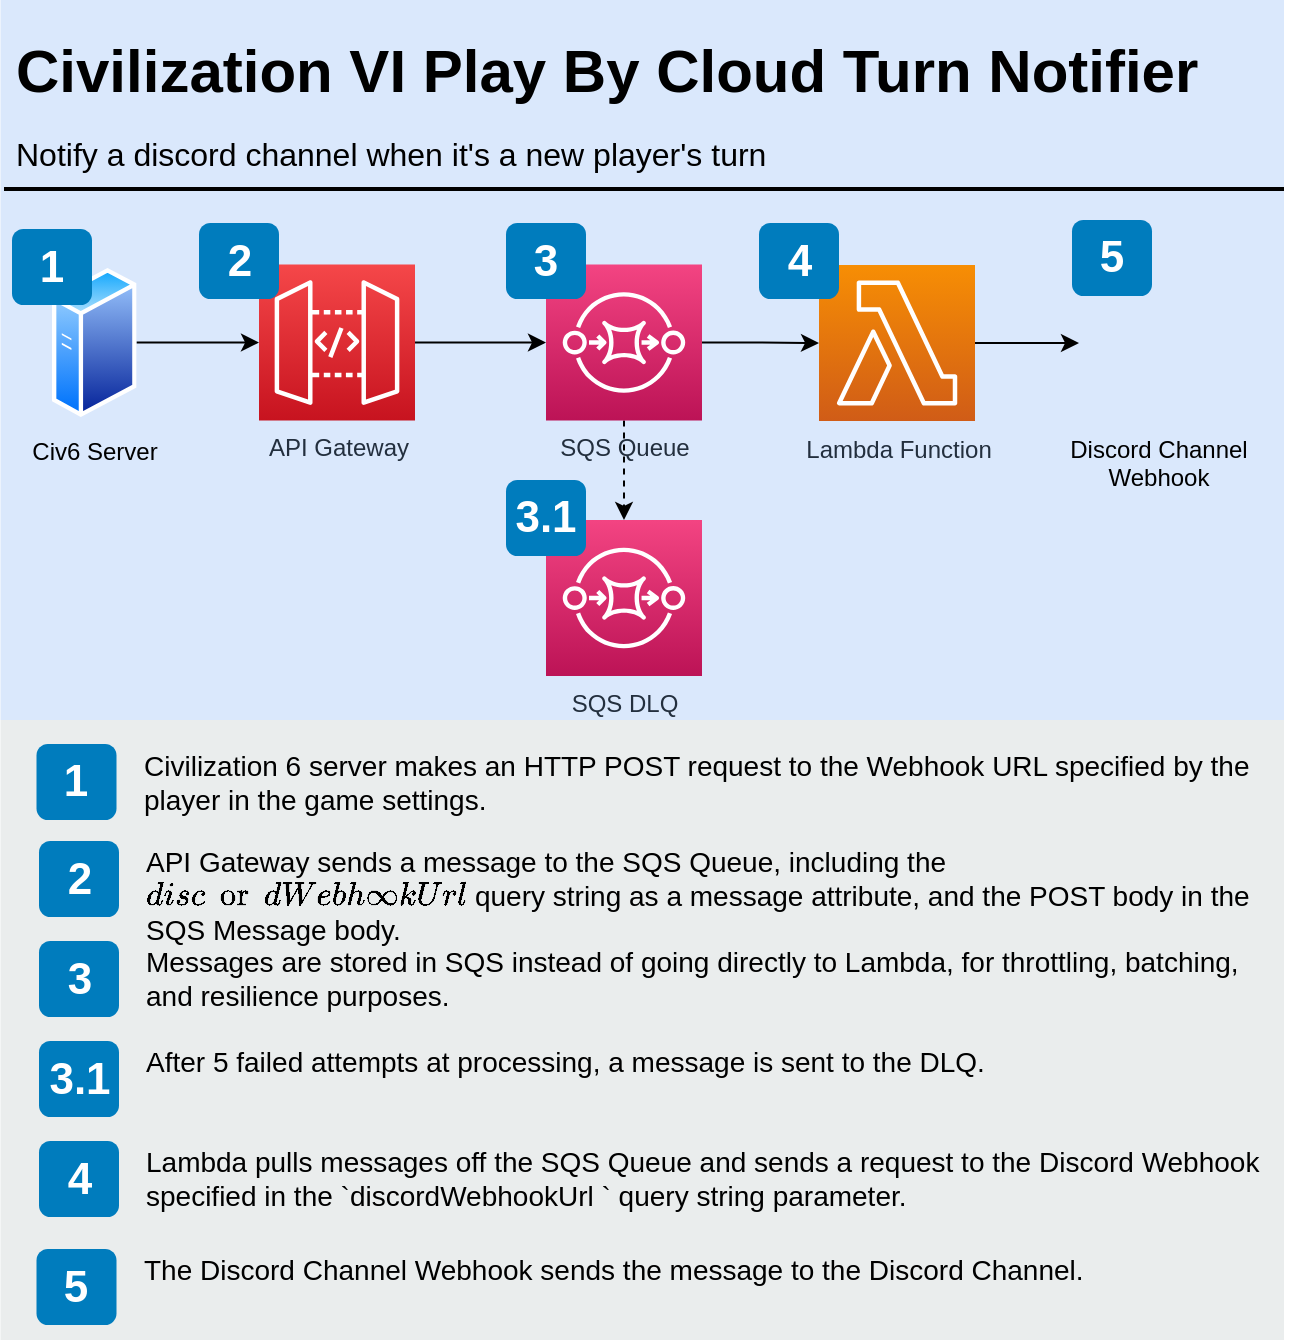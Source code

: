 <mxfile version="12.6.5" type="device"><diagram id="Ht1M8jgEwFfnCIfOTk4-" name="Page-1"><mxGraphModel dx="1106" dy="750" grid="1" gridSize="10" guides="1" tooltips="1" connect="1" arrows="1" fold="1" page="1" pageScale="1" pageWidth="1169" pageHeight="827" math="0" shadow="0"><root><mxCell id="0"/><mxCell id="1" parent="0"/><mxCell id="sEZN5ELrVpMLh0jPt8Aa-7" value="" style="rounded=0;whiteSpace=wrap;html=1;fillColor=#dae8fc;fontSize=22;strokeColor=none;labelBackgroundColor=none;" vertex="1" parent="1"><mxGeometry x="38.25" y="50" width="641.75" height="360" as="geometry"/></mxCell><mxCell id="-QjtrjUzRDEMRZ5MF8oH-47" value="Civilization VI&amp;nbsp;Play By Cloud Turn Notifier" style="text;html=1;resizable=0;points=[];autosize=1;align=left;verticalAlign=top;spacingTop=-4;fontSize=30;fontStyle=1" parent="1" vertex="1"><mxGeometry x="44" y="64.5" width="610" height="40" as="geometry"/></mxCell><mxCell id="-QjtrjUzRDEMRZ5MF8oH-48" value="Notify a discord channel when it's a new player's turn" style="text;html=1;resizable=0;points=[];autosize=1;align=left;verticalAlign=top;spacingTop=-4;fontSize=16;" parent="1" vertex="1"><mxGeometry x="44" y="114.5" width="390" height="20" as="geometry"/></mxCell><mxCell id="SCVMTBWpLvtzJIhz15lM-1" value="" style="line;strokeWidth=2;html=1;fontSize=14;" parent="1" vertex="1"><mxGeometry x="40" y="139.5" width="640" height="10" as="geometry"/></mxCell><mxCell id="7OVz4w7n9kzEPWy-4BBC-3" value="" style="rounded=0;whiteSpace=wrap;html=1;fillColor=#EAEDED;fontSize=22;fontColor=#FFFFFF;strokeColor=none;labelBackgroundColor=none;" parent="1" vertex="1"><mxGeometry x="38.25" y="410" width="641.75" height="310" as="geometry"/></mxCell><mxCell id="7OVz4w7n9kzEPWy-4BBC-4" value="1" style="rounded=1;whiteSpace=wrap;html=1;fillColor=#007CBD;strokeColor=none;fontColor=#FFFFFF;fontStyle=1;fontSize=22;labelBackgroundColor=none;" parent="1" vertex="1"><mxGeometry x="56.25" y="422" width="40" height="38" as="geometry"/></mxCell><mxCell id="7OVz4w7n9kzEPWy-4BBC-13" value="&lt;span&gt;Civilization 6 server makes an HTTP POST request to the Webhook URL specified by the player in the game settings.&lt;/span&gt;" style="text;html=1;align=left;verticalAlign=top;spacingTop=-4;fontSize=14;labelBackgroundColor=none;whiteSpace=wrap;" parent="1" vertex="1"><mxGeometry x="107.75" y="421.5" width="562.25" height="37.5" as="geometry"/></mxCell><mxCell id="3WQ5lmmsxulcYS7ZOi2i-3" value="" style="edgeStyle=orthogonalEdgeStyle;rounded=0;orthogonalLoop=1;jettySize=auto;html=1;" parent="1" source="2b4bmFmLt_h0APgNjwQL-1" target="2b4bmFmLt_h0APgNjwQL-3" edge="1"><mxGeometry relative="1" as="geometry"/></mxCell><mxCell id="3WQ5lmmsxulcYS7ZOi2i-5" value="" style="edgeStyle=orthogonalEdgeStyle;rounded=0;orthogonalLoop=1;jettySize=auto;html=1;" parent="1" source="2b4bmFmLt_h0APgNjwQL-3" target="2b4bmFmLt_h0APgNjwQL-7" edge="1"><mxGeometry relative="1" as="geometry"/></mxCell><mxCell id="2b4bmFmLt_h0APgNjwQL-3" value="API Gateway" style="outlineConnect=0;fontColor=#232F3E;gradientColor=#F54749;gradientDirection=north;fillColor=#C7131F;strokeColor=#ffffff;dashed=0;verticalLabelPosition=bottom;verticalAlign=top;align=center;html=1;fontSize=12;fontStyle=0;aspect=fixed;shape=mxgraph.aws4.resourceIcon;resIcon=mxgraph.aws4.api_gateway;labelBackgroundColor=none;" parent="1" vertex="1"><mxGeometry x="167.5" y="182.25" width="78" height="78" as="geometry"/></mxCell><mxCell id="3WQ5lmmsxulcYS7ZOi2i-6" value="" style="edgeStyle=orthogonalEdgeStyle;rounded=0;orthogonalLoop=1;jettySize=auto;html=1;" parent="1" source="2b4bmFmLt_h0APgNjwQL-7" target="2b4bmFmLt_h0APgNjwQL-9" edge="1"><mxGeometry relative="1" as="geometry"/></mxCell><mxCell id="sEZN5ELrVpMLh0jPt8Aa-3" value="" style="edgeStyle=orthogonalEdgeStyle;rounded=0;orthogonalLoop=1;jettySize=auto;html=1;dashed=1;" edge="1" parent="1" source="2b4bmFmLt_h0APgNjwQL-7" target="sEZN5ELrVpMLh0jPt8Aa-2"><mxGeometry relative="1" as="geometry"/></mxCell><mxCell id="2b4bmFmLt_h0APgNjwQL-7" value="SQS Queue" style="outlineConnect=0;fontColor=#232F3E;gradientColor=#F34482;gradientDirection=north;fillColor=#BC1356;strokeColor=#ffffff;dashed=0;verticalLabelPosition=bottom;verticalAlign=top;align=center;html=1;fontSize=12;fontStyle=0;aspect=fixed;shape=mxgraph.aws4.resourceIcon;resIcon=mxgraph.aws4.sqs;labelBackgroundColor=none;" parent="1" vertex="1"><mxGeometry x="311" y="182.25" width="78" height="78" as="geometry"/></mxCell><mxCell id="sEZN5ELrVpMLh0jPt8Aa-2" value="SQS DLQ" style="outlineConnect=0;fontColor=#232F3E;gradientColor=#F34482;gradientDirection=north;fillColor=#BC1356;strokeColor=#ffffff;dashed=0;verticalLabelPosition=bottom;verticalAlign=top;align=center;html=1;fontSize=12;fontStyle=0;aspect=fixed;shape=mxgraph.aws4.resourceIcon;resIcon=mxgraph.aws4.sqs;labelBackgroundColor=none;" vertex="1" parent="1"><mxGeometry x="311" y="310" width="78" height="78" as="geometry"/></mxCell><mxCell id="3WQ5lmmsxulcYS7ZOi2i-7" value="" style="edgeStyle=orthogonalEdgeStyle;rounded=0;orthogonalLoop=1;jettySize=auto;html=1;" parent="1" source="2b4bmFmLt_h0APgNjwQL-9" target="2b4bmFmLt_h0APgNjwQL-10" edge="1"><mxGeometry relative="1" as="geometry"/></mxCell><mxCell id="2b4bmFmLt_h0APgNjwQL-9" value="Lambda Function" style="outlineConnect=0;fontColor=#232F3E;gradientColor=#F78E04;gradientDirection=north;fillColor=#D05C17;strokeColor=#ffffff;dashed=0;verticalLabelPosition=bottom;verticalAlign=top;align=center;html=1;fontSize=12;fontStyle=0;aspect=fixed;shape=mxgraph.aws4.resourceIcon;resIcon=mxgraph.aws4.lambda;labelBackgroundColor=none;" parent="1" vertex="1"><mxGeometry x="447.5" y="182.5" width="78" height="78" as="geometry"/></mxCell><mxCell id="2b4bmFmLt_h0APgNjwQL-10" value="Discord Channel&lt;br&gt;Webhook" style="shape=image;html=1;verticalAlign=top;verticalLabelPosition=bottom;labelBackgroundColor=none;imageAspect=0;aspect=fixed;image=https://cdn0.iconfinder.com/data/icons/free-social-media-set/24/discord-128.png" parent="1" vertex="1"><mxGeometry x="577.5" y="182" width="79" height="79" as="geometry"/></mxCell><mxCell id="2b4bmFmLt_h0APgNjwQL-13" value="2" style="rounded=1;whiteSpace=wrap;html=1;fillColor=#007CBD;strokeColor=none;fontColor=#FFFFFF;fontStyle=1;fontSize=22;" parent="1" vertex="1"><mxGeometry x="137.5" y="161.5" width="40" height="38" as="geometry"/></mxCell><mxCell id="2b4bmFmLt_h0APgNjwQL-14" value="3" style="rounded=1;whiteSpace=wrap;html=1;fillColor=#007CBD;strokeColor=none;fontColor=#FFFFFF;fontStyle=1;fontSize=22;" parent="1" vertex="1"><mxGeometry x="291" y="161.5" width="40" height="38" as="geometry"/></mxCell><mxCell id="2b4bmFmLt_h0APgNjwQL-15" value="4" style="rounded=1;whiteSpace=wrap;html=1;fillColor=#007CBD;strokeColor=none;fontColor=#FFFFFF;fontStyle=1;fontSize=22;" parent="1" vertex="1"><mxGeometry x="417.5" y="161.5" width="40" height="38" as="geometry"/></mxCell><mxCell id="2b4bmFmLt_h0APgNjwQL-16" value="5" style="rounded=1;whiteSpace=wrap;html=1;fillColor=#007CBD;strokeColor=none;fontColor=#FFFFFF;fontStyle=1;fontSize=22;" parent="1" vertex="1"><mxGeometry x="574" y="160" width="40" height="38" as="geometry"/></mxCell><mxCell id="2b4bmFmLt_h0APgNjwQL-17" value="&lt;span&gt;API Gateway sends a message to the SQS Queue, including the `discordWebhookUrl` query string as a message attribute, and the POST body in the SQS Message body.&lt;/span&gt;" style="text;html=1;align=left;verticalAlign=top;spacingTop=-4;fontSize=14;labelBackgroundColor=none;whiteSpace=wrap;" parent="1" vertex="1"><mxGeometry x="109" y="470" width="561" height="59" as="geometry"/></mxCell><mxCell id="2b4bmFmLt_h0APgNjwQL-18" value="2" style="rounded=1;whiteSpace=wrap;html=1;fillColor=#007CBD;strokeColor=none;fontColor=#FFFFFF;fontStyle=1;fontSize=22;labelBackgroundColor=none;" parent="1" vertex="1"><mxGeometry x="57.5" y="470.5" width="40" height="38" as="geometry"/></mxCell><mxCell id="2b4bmFmLt_h0APgNjwQL-19" value="&lt;span&gt;Messages are stored in SQS instead of going directly to Lambda, for throttling, batching, and resilience&amp;nbsp;purposes.&lt;/span&gt;" style="text;html=1;align=left;verticalAlign=top;spacingTop=-4;fontSize=14;labelBackgroundColor=none;whiteSpace=wrap;" parent="1" vertex="1"><mxGeometry x="109" y="520" width="562.25" height="40" as="geometry"/></mxCell><mxCell id="2b4bmFmLt_h0APgNjwQL-20" value="3" style="rounded=1;whiteSpace=wrap;html=1;fillColor=#007CBD;strokeColor=none;fontColor=#FFFFFF;fontStyle=1;fontSize=22;labelBackgroundColor=none;" parent="1" vertex="1"><mxGeometry x="57.5" y="520.5" width="40" height="38" as="geometry"/></mxCell><mxCell id="2b4bmFmLt_h0APgNjwQL-21" value="&lt;span&gt;Lambda pulls messages off the SQS Queue and sends a request to the Discord Webhook specified in the `&lt;/span&gt;discordWebhookUrl&amp;nbsp;&lt;span&gt;` query string parameter.&lt;/span&gt;" style="text;html=1;align=left;verticalAlign=top;spacingTop=-4;fontSize=14;labelBackgroundColor=none;whiteSpace=wrap;" parent="1" vertex="1"><mxGeometry x="109" y="620" width="561" height="54" as="geometry"/></mxCell><mxCell id="2b4bmFmLt_h0APgNjwQL-22" value="4" style="rounded=1;whiteSpace=wrap;html=1;fillColor=#007CBD;strokeColor=none;fontColor=#FFFFFF;fontStyle=1;fontSize=22;labelBackgroundColor=none;" parent="1" vertex="1"><mxGeometry x="57.5" y="620.5" width="40" height="38" as="geometry"/></mxCell><mxCell id="2b4bmFmLt_h0APgNjwQL-1" value="Civ6 Server" style="aspect=fixed;perimeter=ellipsePerimeter;html=1;align=center;shadow=0;dashed=0;spacingTop=3;image;image=img/lib/active_directory/generic_server.svg;labelBackgroundColor=none;" parent="1" vertex="1"><mxGeometry x="64" y="183.5" width="42.28" height="75.5" as="geometry"/></mxCell><mxCell id="-QjtrjUzRDEMRZ5MF8oH-9" value="1" style="rounded=1;whiteSpace=wrap;html=1;fillColor=#007CBD;strokeColor=none;fontColor=#FFFFFF;fontStyle=1;fontSize=22;" parent="1" vertex="1"><mxGeometry x="44" y="164.5" width="40" height="38" as="geometry"/></mxCell><mxCell id="3WQ5lmmsxulcYS7ZOi2i-8" value="The Discord Channel Webhook sends the message to the Discord Channel." style="text;html=1;align=left;verticalAlign=top;spacingTop=-4;fontSize=14;labelBackgroundColor=none;whiteSpace=wrap;" parent="1" vertex="1"><mxGeometry x="107.75" y="674" width="562.25" height="44.5" as="geometry"/></mxCell><mxCell id="3WQ5lmmsxulcYS7ZOi2i-9" value="5" style="rounded=1;whiteSpace=wrap;html=1;fillColor=#007CBD;strokeColor=none;fontColor=#FFFFFF;fontStyle=1;fontSize=22;labelBackgroundColor=none;" parent="1" vertex="1"><mxGeometry x="56.25" y="674.5" width="40" height="38" as="geometry"/></mxCell><mxCell id="sEZN5ELrVpMLh0jPt8Aa-4" value="&lt;span&gt;After 5 failed attempts at processing, a message is sent to the DLQ.&lt;/span&gt;" style="text;html=1;align=left;verticalAlign=top;spacingTop=-4;fontSize=14;labelBackgroundColor=none;whiteSpace=wrap;" vertex="1" parent="1"><mxGeometry x="109" y="570" width="562.25" height="40" as="geometry"/></mxCell><mxCell id="sEZN5ELrVpMLh0jPt8Aa-5" value="3.1" style="rounded=1;whiteSpace=wrap;html=1;fillColor=#007CBD;strokeColor=none;fontColor=#FFFFFF;fontStyle=1;fontSize=22;labelBackgroundColor=none;" vertex="1" parent="1"><mxGeometry x="57.5" y="570.5" width="40" height="38" as="geometry"/></mxCell><mxCell id="sEZN5ELrVpMLh0jPt8Aa-6" value="3.1" style="rounded=1;whiteSpace=wrap;html=1;fillColor=#007CBD;strokeColor=none;fontColor=#FFFFFF;fontStyle=1;fontSize=22;labelBackgroundColor=none;" vertex="1" parent="1"><mxGeometry x="291" y="290" width="40" height="38" as="geometry"/></mxCell></root></mxGraphModel></diagram></mxfile>